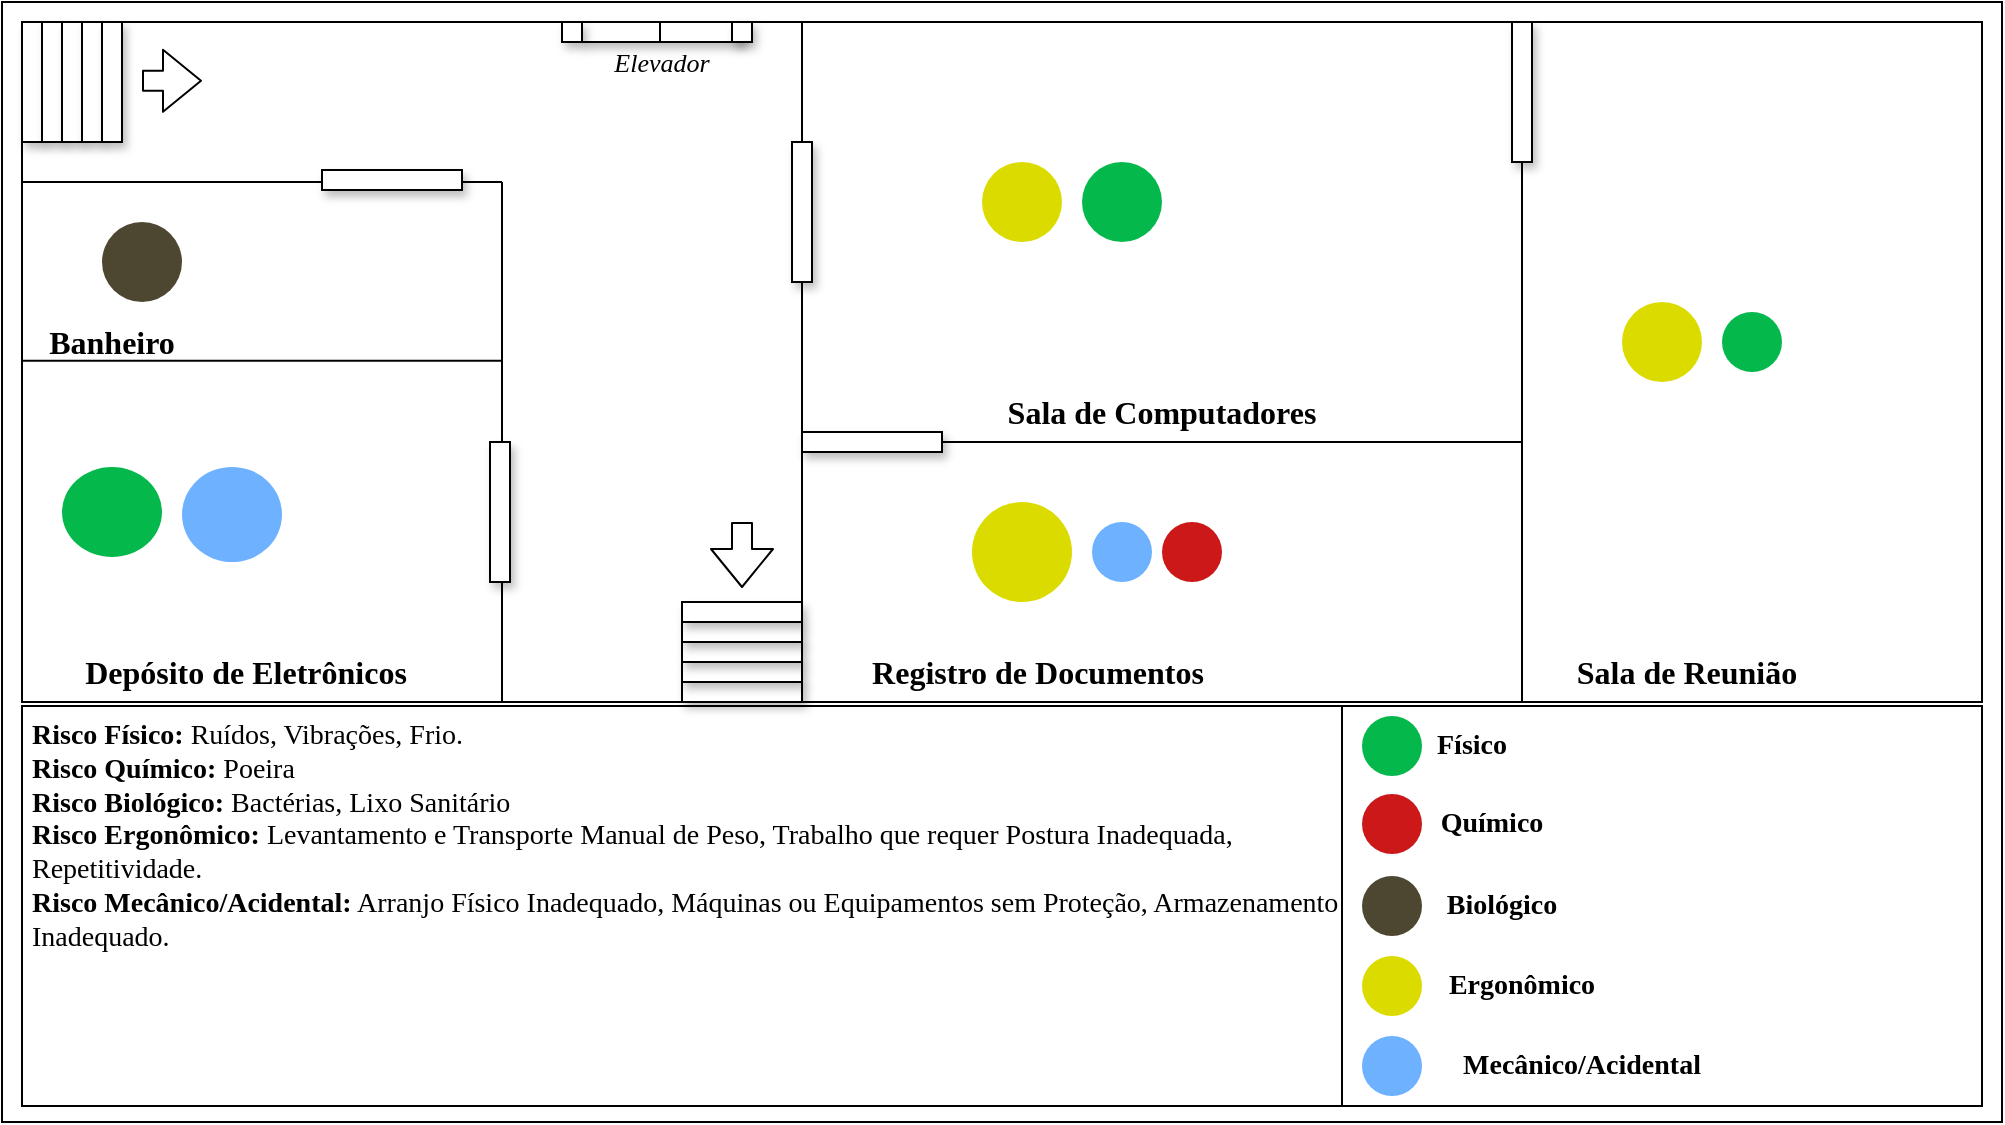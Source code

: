 <mxfile version="14.2.7" type="github">
  <diagram id="iTnLbPA0bUSlMBwM3kBu" name="Page-1">
    <mxGraphModel dx="1009" dy="614" grid="1" gridSize="10" guides="1" tooltips="1" connect="1" arrows="1" fold="1" page="1" pageScale="1" pageWidth="827" pageHeight="1169" math="0" shadow="0">
      <root>
        <mxCell id="0" />
        <mxCell id="1" parent="0" />
        <mxCell id="IF2Q6fgf_21Sja4Km_W9-1" value="" style="rounded=0;whiteSpace=wrap;html=1;" vertex="1" parent="1">
          <mxGeometry width="1000" height="560" as="geometry" />
        </mxCell>
        <mxCell id="IF2Q6fgf_21Sja4Km_W9-3" value="" style="rounded=0;whiteSpace=wrap;html=1;" vertex="1" parent="1">
          <mxGeometry x="670" y="352" width="320" height="200" as="geometry" />
        </mxCell>
        <mxCell id="IF2Q6fgf_21Sja4Km_W9-5" value="" style="rounded=0;whiteSpace=wrap;html=1;" vertex="1" parent="1">
          <mxGeometry x="10" y="352" width="660" height="200" as="geometry" />
        </mxCell>
        <mxCell id="IF2Q6fgf_21Sja4Km_W9-6" value="" style="rounded=0;whiteSpace=wrap;html=1;" vertex="1" parent="1">
          <mxGeometry x="10" y="10" width="980" height="340" as="geometry" />
        </mxCell>
        <mxCell id="IF2Q6fgf_21Sja4Km_W9-8" value="&lt;span style=&quot;color: rgba(0 , 0 , 0 , 0) ; font-family: monospace ; font-size: 0px&quot;&gt;%3CmxGraphModel%3E%3Croot%3E%3CmxCell%20id%3D%220%22%2F%3E%3CmxCell%20id%3D%221%22%20parent%3D%220%22%2F%3E%3CmxCell%20id%3D%222%22%20value%3D%22%22%20style%3D%22strokeWidth%3D2%3Bhtml%3D1%3Bshape%3Dmxgraph.flowchart.start_2%3BwhiteSpace%3Dwrap%3BfillColor%3D%23DBDB00%3BstrokeColor%3Dnone%3B%22%20vertex%3D%221%22%20parent%3D%221%22%3E%3CmxGeometry%20x%3D%22680%22%20y%3D%22477%22%20width%3D%2230%22%20height%3D%2230%22%20as%3D%22geometry%22%2F%3E%3C%2FmxCell%3E%3C%2Froot%3E%3C%2FmxGraphModel%3E&lt;/span&gt;&lt;span style=&quot;color: rgba(0 , 0 , 0 , 0) ; font-family: monospace ; font-size: 0px&quot;&gt;%3CmxGraphModel%3E%3Croot%3E%3CmxCell%20id%3D%220%22%2F%3E%3CmxCell%20id%3D%221%22%20parent%3D%220%22%2F%3E%3CmxCell%20id%3D%222%22%20value%3D%22%22%20style%3D%22strokeWidth%3D2%3Bhtml%3D1%3Bshape%3Dmxgraph.flowchart.start_2%3BwhiteSpace%3Dwrap%3BfillColor%3D%23DBDB00%3BstrokeColor%3Dnone%3B%22%20vertex%3D%221%22%20parent%3D%221%22%3E%3CmxGeometry%20x%3D%22680%22%20y%3D%22477%22%20width%3D%2230%22%20height%3D%2230%22%20as%3D%22geometry%22%2F%3E%3C%2FmxCell%3E%3C%2Froot%3E%3C%2FmxGraphModel%3E&lt;/span&gt;&lt;span style=&quot;color: rgba(0 , 0 , 0 , 0) ; font-family: monospace ; font-size: 0px&quot;&gt;%3CmxGraphModel%3E%3Croot%3E%3CmxCell%20id%3D%220%22%2F%3E%3CmxCell%20id%3D%221%22%20parent%3D%220%22%2F%3E%3CmxCell%20id%3D%222%22%20value%3D%22%22%20style%3D%22strokeWidth%3D2%3Bhtml%3D1%3Bshape%3Dmxgraph.flowchart.start_2%3BwhiteSpace%3Dwrap%3BfillColor%3D%23DBDB00%3BstrokeColor%3Dnone%3B%22%20vertex%3D%221%22%20parent%3D%221%22%3E%3CmxGeometry%20x%3D%22680%22%20y%3D%22477%22%20width%3D%2230%22%20height%3D%2230%22%20as%3D%22geometry%22%2F%3E%3C%2FmxCell%3E%3C%2Froot%3E%3C%2FmxGraphModel%3E&lt;/span&gt;" style="strokeWidth=2;html=1;shape=mxgraph.flowchart.start_2;whiteSpace=wrap;fillColor=#04B84C;strokeColor=none;" vertex="1" parent="1">
          <mxGeometry x="680" y="357" width="30" height="30" as="geometry" />
        </mxCell>
        <mxCell id="IF2Q6fgf_21Sja4Km_W9-9" value="" style="strokeWidth=2;html=1;shape=mxgraph.flowchart.start_2;whiteSpace=wrap;fillColor=#CC1818;strokeColor=none;" vertex="1" parent="1">
          <mxGeometry x="680" y="396" width="30" height="30" as="geometry" />
        </mxCell>
        <mxCell id="IF2Q6fgf_21Sja4Km_W9-10" value="" style="strokeWidth=2;html=1;shape=mxgraph.flowchart.start_2;whiteSpace=wrap;fillColor=#4D4630;strokeColor=none;" vertex="1" parent="1">
          <mxGeometry x="680" y="437" width="30" height="30" as="geometry" />
        </mxCell>
        <mxCell id="IF2Q6fgf_21Sja4Km_W9-11" value="" style="strokeWidth=2;html=1;shape=mxgraph.flowchart.start_2;whiteSpace=wrap;fillColor=#DBDB00;strokeColor=none;" vertex="1" parent="1">
          <mxGeometry x="680" y="477" width="30" height="30" as="geometry" />
        </mxCell>
        <mxCell id="IF2Q6fgf_21Sja4Km_W9-13" value="" style="endArrow=none;html=1;" edge="1" parent="1">
          <mxGeometry width="50" height="50" relative="1" as="geometry">
            <mxPoint x="760" y="79" as="sourcePoint" />
            <mxPoint x="760" y="349.996" as="targetPoint" />
          </mxGeometry>
        </mxCell>
        <mxCell id="IF2Q6fgf_21Sja4Km_W9-14" value="" style="endArrow=none;html=1;" edge="1" parent="1">
          <mxGeometry width="50" height="50" relative="1" as="geometry">
            <mxPoint x="400" y="140" as="sourcePoint" />
            <mxPoint x="400.0" y="349.996" as="targetPoint" />
          </mxGeometry>
        </mxCell>
        <mxCell id="IF2Q6fgf_21Sja4Km_W9-15" value="" style="endArrow=none;html=1;" edge="1" parent="1">
          <mxGeometry width="50" height="50" relative="1" as="geometry">
            <mxPoint x="470.0" y="220" as="sourcePoint" />
            <mxPoint x="760" y="220" as="targetPoint" />
          </mxGeometry>
        </mxCell>
        <mxCell id="IF2Q6fgf_21Sja4Km_W9-16" value="" style="rounded=0;whiteSpace=wrap;html=1;shadow=1;" vertex="1" parent="1">
          <mxGeometry x="10" y="10" width="10" height="60" as="geometry" />
        </mxCell>
        <mxCell id="IF2Q6fgf_21Sja4Km_W9-17" value="" style="rounded=0;whiteSpace=wrap;html=1;shadow=1;" vertex="1" parent="1">
          <mxGeometry x="20" y="10" width="10" height="60" as="geometry" />
        </mxCell>
        <mxCell id="IF2Q6fgf_21Sja4Km_W9-18" value="" style="rounded=0;whiteSpace=wrap;html=1;shadow=1;" vertex="1" parent="1">
          <mxGeometry x="30" y="10" width="10" height="60" as="geometry" />
        </mxCell>
        <mxCell id="IF2Q6fgf_21Sja4Km_W9-19" value="" style="rounded=0;whiteSpace=wrap;html=1;shadow=1;" vertex="1" parent="1">
          <mxGeometry x="40" y="10" width="10" height="60" as="geometry" />
        </mxCell>
        <mxCell id="IF2Q6fgf_21Sja4Km_W9-20" value="" style="rounded=0;whiteSpace=wrap;html=1;shadow=1;" vertex="1" parent="1">
          <mxGeometry x="50" y="10" width="10" height="60" as="geometry" />
        </mxCell>
        <mxCell id="IF2Q6fgf_21Sja4Km_W9-22" value="" style="endArrow=none;html=1;" edge="1" parent="1">
          <mxGeometry width="50" height="50" relative="1" as="geometry">
            <mxPoint x="10" y="179.41" as="sourcePoint" />
            <mxPoint x="250" y="179.41" as="targetPoint" />
          </mxGeometry>
        </mxCell>
        <mxCell id="IF2Q6fgf_21Sja4Km_W9-23" value="" style="endArrow=none;html=1;" edge="1" parent="1">
          <mxGeometry width="50" height="50" relative="1" as="geometry">
            <mxPoint x="250" y="220" as="sourcePoint" />
            <mxPoint x="250" y="90" as="targetPoint" />
          </mxGeometry>
        </mxCell>
        <mxCell id="IF2Q6fgf_21Sja4Km_W9-24" value="" style="endArrow=none;html=1;" edge="1" parent="1">
          <mxGeometry width="50" height="50" relative="1" as="geometry">
            <mxPoint x="250.0" y="350" as="sourcePoint" />
            <mxPoint x="250" y="290" as="targetPoint" />
          </mxGeometry>
        </mxCell>
        <mxCell id="IF2Q6fgf_21Sja4Km_W9-25" value="" style="rounded=0;whiteSpace=wrap;html=1;shadow=1;" vertex="1" parent="1">
          <mxGeometry x="400" y="215" width="70" height="10" as="geometry" />
        </mxCell>
        <mxCell id="IF2Q6fgf_21Sja4Km_W9-26" value="" style="rounded=0;whiteSpace=wrap;html=1;shadow=1;" vertex="1" parent="1">
          <mxGeometry x="244" y="220" width="10" height="70" as="geometry" />
        </mxCell>
        <mxCell id="IF2Q6fgf_21Sja4Km_W9-27" value="" style="rounded=0;whiteSpace=wrap;html=1;shadow=1;" vertex="1" parent="1">
          <mxGeometry x="755" y="10" width="10" height="70" as="geometry" />
        </mxCell>
        <mxCell id="IF2Q6fgf_21Sja4Km_W9-28" value="" style="rounded=0;whiteSpace=wrap;html=1;shadow=1;" vertex="1" parent="1">
          <mxGeometry x="395" y="70" width="10" height="70" as="geometry" />
        </mxCell>
        <mxCell id="IF2Q6fgf_21Sja4Km_W9-29" value="" style="endArrow=none;html=1;" edge="1" parent="1">
          <mxGeometry width="50" height="50" relative="1" as="geometry">
            <mxPoint x="400.0" y="10" as="sourcePoint" />
            <mxPoint x="400" y="70" as="targetPoint" />
          </mxGeometry>
        </mxCell>
        <mxCell id="IF2Q6fgf_21Sja4Km_W9-30" value="" style="rounded=0;whiteSpace=wrap;html=1;shadow=1;rotation=0;" vertex="1" parent="1">
          <mxGeometry x="340" y="340" width="60" height="10" as="geometry" />
        </mxCell>
        <mxCell id="IF2Q6fgf_21Sja4Km_W9-31" value="" style="rounded=0;whiteSpace=wrap;html=1;shadow=1;rotation=0;" vertex="1" parent="1">
          <mxGeometry x="340" y="330" width="60" height="10" as="geometry" />
        </mxCell>
        <mxCell id="IF2Q6fgf_21Sja4Km_W9-32" value="" style="rounded=0;whiteSpace=wrap;html=1;shadow=1;rotation=0;" vertex="1" parent="1">
          <mxGeometry x="340" y="320" width="60" height="10" as="geometry" />
        </mxCell>
        <mxCell id="IF2Q6fgf_21Sja4Km_W9-33" value="" style="rounded=0;whiteSpace=wrap;html=1;shadow=1;rotation=0;" vertex="1" parent="1">
          <mxGeometry x="340" y="310" width="60" height="10" as="geometry" />
        </mxCell>
        <mxCell id="IF2Q6fgf_21Sja4Km_W9-34" value="" style="rounded=0;whiteSpace=wrap;html=1;shadow=1;rotation=0;" vertex="1" parent="1">
          <mxGeometry x="340" y="300" width="60" height="10" as="geometry" />
        </mxCell>
        <mxCell id="IF2Q6fgf_21Sja4Km_W9-35" value="&lt;span style=&quot;color: rgba(0 , 0 , 0 , 0) ; font-family: monospace ; font-size: 0px&quot;&gt;%3CmxGraphModel%3E%3Croot%3E%3CmxCell%20id%3D%220%22%2F%3E%3CmxCell%20id%3D%221%22%20parent%3D%220%22%2F%3E%3CmxCell%20id%3D%222%22%20value%3D%22%22%20style%3D%22strokeWidth%3D2%3Bhtml%3D1%3Bshape%3Dmxgraph.flowchart.start_2%3BwhiteSpace%3Dwrap%3BfillColor%3D%2304B84C%3BstrokeColor%3Dnone%3B%22%20vertex%3D%221%22%20parent%3D%221%22%3E%3CmxGeometry%20x%3D%22680%22%20y%3D%22357%22%20width%3D%2230%22%20height%3D%2230%22%20as%3D%22geometry%22%2F%3E%3C%2FmxCell%3E%3C%2Froot%3E%3C%2FmxGraphModel%3E&lt;/span&gt;&lt;span style=&quot;color: rgba(0 , 0 , 0 , 0) ; font-family: monospace ; font-size: 0px&quot;&gt;%3CmxGraphModel%3E%3Croot%3E%3CmxCell%20id%3D%220%22%2F%3E%3CmxCell%20id%3D%221%22%20parent%3D%220%22%2F%3E%3CmxCell%20id%3D%222%22%20value%3D%22%22%20style%3D%22strokeWidth%3D2%3Bhtml%3D1%3Bshape%3Dmxgraph.flowchart.start_2%3BwhiteSpace%3Dwrap%3BfillColor%3D%2304B84C%3BstrokeColor%3Dnone%3B%22%20vertex%3D%221%22%20parent%3D%221%22%3E%3CmxGeometry%20x%3D%22680%22%20y%3D%22357%22%20width%3D%2230%22%20height%3D%2230%22%20as%3D%22geometry%22%2F%3E%3C%2FmxCell%3E%3C%2Froot%3E%3C%2FmxGraphModel%3E&lt;/span&gt;" style="strokeWidth=2;html=1;shape=mxgraph.flowchart.start_2;whiteSpace=wrap;fillColor=#6EB1FF;strokeColor=none;" vertex="1" parent="1">
          <mxGeometry x="680" y="517" width="30" height="30" as="geometry" />
        </mxCell>
        <mxCell id="IF2Q6fgf_21Sja4Km_W9-36" value="" style="endArrow=none;html=1;" edge="1" parent="1">
          <mxGeometry width="50" height="50" relative="1" as="geometry">
            <mxPoint x="230" y="90" as="sourcePoint" />
            <mxPoint x="250.0" y="90.0" as="targetPoint" />
          </mxGeometry>
        </mxCell>
        <mxCell id="IF2Q6fgf_21Sja4Km_W9-37" value="" style="endArrow=none;html=1;" edge="1" parent="1">
          <mxGeometry width="50" height="50" relative="1" as="geometry">
            <mxPoint x="10" y="90.0" as="sourcePoint" />
            <mxPoint x="160" y="90" as="targetPoint" />
          </mxGeometry>
        </mxCell>
        <mxCell id="IF2Q6fgf_21Sja4Km_W9-38" value="" style="rounded=0;whiteSpace=wrap;html=1;shadow=1;" vertex="1" parent="1">
          <mxGeometry x="160" y="84" width="70" height="10" as="geometry" />
        </mxCell>
        <mxCell id="IF2Q6fgf_21Sja4Km_W9-39" value="" style="strokeWidth=2;html=1;shape=mxgraph.flowchart.start_2;whiteSpace=wrap;fillColor=#4D4630;strokeColor=none;" vertex="1" parent="1">
          <mxGeometry x="50" y="110" width="40" height="40" as="geometry" />
        </mxCell>
        <mxCell id="IF2Q6fgf_21Sja4Km_W9-41" value="Físico" style="text;html=1;strokeColor=none;fillColor=none;align=center;verticalAlign=middle;whiteSpace=wrap;rounded=0;shadow=1;fontFamily=Verdana;fontStyle=1;fontSize=14;" vertex="1" parent="1">
          <mxGeometry x="715" y="362" width="40" height="20" as="geometry" />
        </mxCell>
        <mxCell id="IF2Q6fgf_21Sja4Km_W9-42" value="Químico" style="text;html=1;strokeColor=none;fillColor=none;align=center;verticalAlign=middle;whiteSpace=wrap;rounded=0;shadow=1;fontFamily=Verdana;fontStyle=1;fontSize=14;" vertex="1" parent="1">
          <mxGeometry x="725" y="401" width="40" height="20" as="geometry" />
        </mxCell>
        <mxCell id="IF2Q6fgf_21Sja4Km_W9-43" value="Biológico" style="text;html=1;strokeColor=none;fillColor=none;align=center;verticalAlign=middle;whiteSpace=wrap;rounded=0;shadow=1;fontFamily=Verdana;fontStyle=1;fontSize=14;" vertex="1" parent="1">
          <mxGeometry x="730" y="442" width="40" height="20" as="geometry" />
        </mxCell>
        <mxCell id="IF2Q6fgf_21Sja4Km_W9-44" value="Ergonômico" style="text;html=1;strokeColor=none;fillColor=none;align=center;verticalAlign=middle;whiteSpace=wrap;rounded=0;shadow=1;fontFamily=Verdana;fontStyle=1;fontSize=14;" vertex="1" parent="1">
          <mxGeometry x="740" y="482" width="40" height="20" as="geometry" />
        </mxCell>
        <mxCell id="IF2Q6fgf_21Sja4Km_W9-45" value="Mecânico/Acidental" style="text;html=1;strokeColor=none;fillColor=none;align=center;verticalAlign=middle;whiteSpace=wrap;rounded=0;shadow=1;fontFamily=Verdana;fontStyle=1;fontSize=14;" vertex="1" parent="1">
          <mxGeometry x="770" y="522" width="40" height="20" as="geometry" />
        </mxCell>
        <mxCell id="IF2Q6fgf_21Sja4Km_W9-46" value="Banheiro" style="text;html=1;strokeColor=none;fillColor=none;align=center;verticalAlign=middle;whiteSpace=wrap;rounded=0;shadow=1;fontFamily=Verdana;fontStyle=1;fontSize=16;" vertex="1" parent="1">
          <mxGeometry x="35" y="160" width="40" height="20" as="geometry" />
        </mxCell>
        <mxCell id="IF2Q6fgf_21Sja4Km_W9-47" value="Sala de Computadores" style="text;html=1;strokeColor=none;fillColor=none;align=center;verticalAlign=middle;whiteSpace=wrap;rounded=0;shadow=1;fontFamily=Verdana;fontStyle=1;fontSize=16;" vertex="1" parent="1">
          <mxGeometry x="470" y="195" width="220" height="20" as="geometry" />
        </mxCell>
        <mxCell id="IF2Q6fgf_21Sja4Km_W9-48" value="Depósito de Eletrônicos" style="text;html=1;strokeColor=none;fillColor=none;align=center;verticalAlign=middle;whiteSpace=wrap;rounded=0;shadow=1;fontFamily=Verdana;fontStyle=1;fontSize=16;" vertex="1" parent="1">
          <mxGeometry x="12.5" y="325" width="217.5" height="20" as="geometry" />
        </mxCell>
        <mxCell id="IF2Q6fgf_21Sja4Km_W9-49" value="Registro de Documentos" style="text;html=1;strokeColor=none;fillColor=none;align=center;verticalAlign=middle;whiteSpace=wrap;rounded=0;shadow=1;fontFamily=Verdana;fontStyle=1;fontSize=16;" vertex="1" parent="1">
          <mxGeometry x="405" y="325" width="226" height="20" as="geometry" />
        </mxCell>
        <mxCell id="IF2Q6fgf_21Sja4Km_W9-50" value="Sala de Reunião" style="text;html=1;strokeColor=none;fillColor=none;align=center;verticalAlign=middle;whiteSpace=wrap;rounded=0;shadow=1;fontFamily=Verdana;fontStyle=1;fontSize=16;" vertex="1" parent="1">
          <mxGeometry x="765" y="325" width="155" height="20" as="geometry" />
        </mxCell>
        <mxCell id="IF2Q6fgf_21Sja4Km_W9-52" value="" style="shape=flexArrow;endArrow=classic;html=1;fontFamily=Verdana;fontSize=16;" edge="1" parent="1">
          <mxGeometry width="50" height="50" relative="1" as="geometry">
            <mxPoint x="70" y="39.41" as="sourcePoint" />
            <mxPoint x="100" y="39.41" as="targetPoint" />
          </mxGeometry>
        </mxCell>
        <mxCell id="IF2Q6fgf_21Sja4Km_W9-53" value="" style="shape=flexArrow;endArrow=classic;html=1;fontFamily=Verdana;fontSize=16;entryX=0.5;entryY=1;entryDx=0;entryDy=0;" edge="1" parent="1">
          <mxGeometry width="50" height="50" relative="1" as="geometry">
            <mxPoint x="370" y="260" as="sourcePoint" />
            <mxPoint x="370.0" y="293" as="targetPoint" />
          </mxGeometry>
        </mxCell>
        <mxCell id="IF2Q6fgf_21Sja4Km_W9-55" value="" style="rounded=0;whiteSpace=wrap;html=1;shadow=1;" vertex="1" parent="1">
          <mxGeometry x="290" y="10" width="80" height="10" as="geometry" />
        </mxCell>
        <mxCell id="IF2Q6fgf_21Sja4Km_W9-56" value="" style="rounded=0;whiteSpace=wrap;html=1;shadow=1;" vertex="1" parent="1">
          <mxGeometry x="365" y="10" width="10" height="10" as="geometry" />
        </mxCell>
        <mxCell id="IF2Q6fgf_21Sja4Km_W9-57" value="" style="rounded=0;whiteSpace=wrap;html=1;shadow=1;" vertex="1" parent="1">
          <mxGeometry x="280" y="10" width="10" height="10" as="geometry" />
        </mxCell>
        <mxCell id="IF2Q6fgf_21Sja4Km_W9-58" value="" style="endArrow=none;html=1;fontFamily=Verdana;fontSize=16;" edge="1" parent="1">
          <mxGeometry width="50" height="50" relative="1" as="geometry">
            <mxPoint x="329" y="20" as="sourcePoint" />
            <mxPoint x="329" y="10" as="targetPoint" />
          </mxGeometry>
        </mxCell>
        <mxCell id="IF2Q6fgf_21Sja4Km_W9-59" value="Elevador" style="text;html=1;strokeColor=none;fillColor=none;align=center;verticalAlign=middle;whiteSpace=wrap;rounded=0;shadow=1;fontFamily=Verdana;fontSize=13;fontStyle=2" vertex="1" parent="1">
          <mxGeometry x="310" y="20" width="40" height="20" as="geometry" />
        </mxCell>
        <mxCell id="IF2Q6fgf_21Sja4Km_W9-60" value="" style="strokeWidth=2;html=1;shape=mxgraph.flowchart.start_2;whiteSpace=wrap;fillColor=#DBDB00;strokeColor=none;" vertex="1" parent="1">
          <mxGeometry x="490" y="80" width="40" height="40" as="geometry" />
        </mxCell>
        <mxCell id="IF2Q6fgf_21Sja4Km_W9-61" value="" style="strokeWidth=2;html=1;shape=mxgraph.flowchart.start_2;whiteSpace=wrap;fillColor=#04B84C;strokeColor=none;" vertex="1" parent="1">
          <mxGeometry x="540" y="80" width="40" height="40" as="geometry" />
        </mxCell>
        <mxCell id="IF2Q6fgf_21Sja4Km_W9-62" value="" style="strokeWidth=2;html=1;shape=mxgraph.flowchart.start_2;whiteSpace=wrap;fillColor=#DBDB00;strokeColor=none;" vertex="1" parent="1">
          <mxGeometry x="485" y="250" width="50" height="50" as="geometry" />
        </mxCell>
        <mxCell id="IF2Q6fgf_21Sja4Km_W9-64" value="" style="strokeWidth=2;html=1;shape=mxgraph.flowchart.start_2;whiteSpace=wrap;fillColor=#04B84C;strokeColor=none;" vertex="1" parent="1">
          <mxGeometry x="30" y="232.5" width="50" height="45" as="geometry" />
        </mxCell>
        <mxCell id="IF2Q6fgf_21Sja4Km_W9-65" value="&lt;span style=&quot;color: rgba(0 , 0 , 0 , 0) ; font-family: monospace ; font-size: 0px&quot;&gt;%3CmxGraphModel%3E%3Croot%3E%3CmxCell%20id%3D%220%22%2F%3E%3CmxCell%20id%3D%221%22%20parent%3D%220%22%2F%3E%3CmxCell%20id%3D%222%22%20value%3D%22%22%20style%3D%22strokeWidth%3D2%3Bhtml%3D1%3Bshape%3Dmxgraph.flowchart.start_2%3BwhiteSpace%3Dwrap%3BfillColor%3D%2304B84C%3BstrokeColor%3Dnone%3B%22%20vertex%3D%221%22%20parent%3D%221%22%3E%3CmxGeometry%20x%3D%22680%22%20y%3D%22357%22%20width%3D%2230%22%20height%3D%2230%22%20as%3D%22geometry%22%2F%3E%3C%2FmxCell%3E%3C%2Froot%3E%3C%2FmxGraphModel%3E&lt;/span&gt;&lt;span style=&quot;color: rgba(0 , 0 , 0 , 0) ; font-family: monospace ; font-size: 0px&quot;&gt;%3CmxGraphModel%3E%3Croot%3E%3CmxCell%20id%3D%220%22%2F%3E%3CmxCell%20id%3D%221%22%20parent%3D%220%22%2F%3E%3CmxCell%20id%3D%222%22%20value%3D%22%22%20style%3D%22strokeWidth%3D2%3Bhtml%3D1%3Bshape%3Dmxgraph.flowchart.start_2%3BwhiteSpace%3Dwrap%3BfillColor%3D%2304B84C%3BstrokeColor%3Dnone%3B%22%20vertex%3D%221%22%20parent%3D%221%22%3E%3CmxGeometry%20x%3D%22680%22%20y%3D%22357%22%20width%3D%2230%22%20height%3D%2230%22%20as%3D%22geometry%22%2F%3E%3C%2FmxCell%3E%3C%2Froot%3E%3C%2FmxGraphModel%3E&lt;/span&gt;" style="strokeWidth=2;html=1;shape=mxgraph.flowchart.start_2;whiteSpace=wrap;fillColor=#6EB1FF;strokeColor=none;" vertex="1" parent="1">
          <mxGeometry x="90" y="232.5" width="50" height="47.5" as="geometry" />
        </mxCell>
        <mxCell id="IF2Q6fgf_21Sja4Km_W9-66" value="" style="strokeWidth=2;html=1;shape=mxgraph.flowchart.start_2;whiteSpace=wrap;fillColor=#DBDB00;strokeColor=none;" vertex="1" parent="1">
          <mxGeometry x="810" y="150" width="40" height="40" as="geometry" />
        </mxCell>
        <mxCell id="IF2Q6fgf_21Sja4Km_W9-67" value="&lt;span style=&quot;color: rgba(0 , 0 , 0 , 0) ; font-family: monospace ; font-size: 0px&quot;&gt;%3CmxGraphModel%3E%3Croot%3E%3CmxCell%20id%3D%220%22%2F%3E%3CmxCell%20id%3D%221%22%20parent%3D%220%22%2F%3E%3CmxCell%20id%3D%222%22%20value%3D%22%22%20style%3D%22strokeWidth%3D2%3Bhtml%3D1%3Bshape%3Dmxgraph.flowchart.start_2%3BwhiteSpace%3Dwrap%3BfillColor%3D%23DBDB00%3BstrokeColor%3Dnone%3B%22%20vertex%3D%221%22%20parent%3D%221%22%3E%3CmxGeometry%20x%3D%22680%22%20y%3D%22477%22%20width%3D%2230%22%20height%3D%2230%22%20as%3D%22geometry%22%2F%3E%3C%2FmxCell%3E%3C%2Froot%3E%3C%2FmxGraphModel%3E&lt;/span&gt;&lt;span style=&quot;color: rgba(0 , 0 , 0 , 0) ; font-family: monospace ; font-size: 0px&quot;&gt;%3CmxGraphModel%3E%3Croot%3E%3CmxCell%20id%3D%220%22%2F%3E%3CmxCell%20id%3D%221%22%20parent%3D%220%22%2F%3E%3CmxCell%20id%3D%222%22%20value%3D%22%22%20style%3D%22strokeWidth%3D2%3Bhtml%3D1%3Bshape%3Dmxgraph.flowchart.start_2%3BwhiteSpace%3Dwrap%3BfillColor%3D%23DBDB00%3BstrokeColor%3Dnone%3B%22%20vertex%3D%221%22%20parent%3D%221%22%3E%3CmxGeometry%20x%3D%22680%22%20y%3D%22477%22%20width%3D%2230%22%20height%3D%2230%22%20as%3D%22geometry%22%2F%3E%3C%2FmxCell%3E%3C%2Froot%3E%3C%2FmxGraphModel%3E&lt;/span&gt;&lt;span style=&quot;color: rgba(0 , 0 , 0 , 0) ; font-family: monospace ; font-size: 0px&quot;&gt;%3CmxGraphModel%3E%3Croot%3E%3CmxCell%20id%3D%220%22%2F%3E%3CmxCell%20id%3D%221%22%20parent%3D%220%22%2F%3E%3CmxCell%20id%3D%222%22%20value%3D%22%22%20style%3D%22strokeWidth%3D2%3Bhtml%3D1%3Bshape%3Dmxgraph.flowchart.start_2%3BwhiteSpace%3Dwrap%3BfillColor%3D%23DBDB00%3BstrokeColor%3Dnone%3B%22%20vertex%3D%221%22%20parent%3D%221%22%3E%3CmxGeometry%20x%3D%22680%22%20y%3D%22477%22%20width%3D%2230%22%20height%3D%2230%22%20as%3D%22geometry%22%2F%3E%3C%2FmxCell%3E%3C%2Froot%3E%3C%2FmxGraphModel%3E&lt;/span&gt;" style="strokeWidth=2;html=1;shape=mxgraph.flowchart.start_2;whiteSpace=wrap;fillColor=#04B84C;strokeColor=none;" vertex="1" parent="1">
          <mxGeometry x="860" y="155" width="30" height="30" as="geometry" />
        </mxCell>
        <mxCell id="IF2Q6fgf_21Sja4Km_W9-68" value="&lt;span style=&quot;color: rgba(0 , 0 , 0 , 0) ; font-family: monospace ; font-size: 0px&quot;&gt;%3CmxGraphModel%3E%3Croot%3E%3CmxCell%20id%3D%220%22%2F%3E%3CmxCell%20id%3D%221%22%20parent%3D%220%22%2F%3E%3CmxCell%20id%3D%222%22%20value%3D%22%22%20style%3D%22strokeWidth%3D2%3Bhtml%3D1%3Bshape%3Dmxgraph.flowchart.start_2%3BwhiteSpace%3Dwrap%3BfillColor%3D%2304B84C%3BstrokeColor%3Dnone%3B%22%20vertex%3D%221%22%20parent%3D%221%22%3E%3CmxGeometry%20x%3D%22680%22%20y%3D%22357%22%20width%3D%2230%22%20height%3D%2230%22%20as%3D%22geometry%22%2F%3E%3C%2FmxCell%3E%3C%2Froot%3E%3C%2FmxGraphModel%3E&lt;/span&gt;&lt;span style=&quot;color: rgba(0 , 0 , 0 , 0) ; font-family: monospace ; font-size: 0px&quot;&gt;%3CmxGraphModel%3E%3Croot%3E%3CmxCell%20id%3D%220%22%2F%3E%3CmxCell%20id%3D%221%22%20parent%3D%220%22%2F%3E%3CmxCell%20id%3D%222%22%20value%3D%22%22%20style%3D%22strokeWidth%3D2%3Bhtml%3D1%3Bshape%3Dmxgraph.flowchart.start_2%3BwhiteSpace%3Dwrap%3BfillColor%3D%2304B84C%3BstrokeColor%3Dnone%3B%22%20vertex%3D%221%22%20parent%3D%221%22%3E%3CmxGeometry%20x%3D%22680%22%20y%3D%22357%22%20width%3D%2230%22%20height%3D%2230%22%20as%3D%22geometry%22%2F%3E%3C%2FmxCell%3E%3C%2Froot%3E%3C%2FmxGraphModel%3E&lt;/span&gt;" style="strokeWidth=2;html=1;shape=mxgraph.flowchart.start_2;whiteSpace=wrap;fillColor=#6EB1FF;strokeColor=none;" vertex="1" parent="1">
          <mxGeometry x="545" y="260" width="30" height="30" as="geometry" />
        </mxCell>
        <mxCell id="IF2Q6fgf_21Sja4Km_W9-69" value="&lt;font style=&quot;font-size: 14px&quot;&gt;&lt;b&gt;Risco Físico:&lt;/b&gt; Ruídos, Vibrações, Frio.&lt;br&gt;&lt;b&gt;Risco Químico: &lt;/b&gt;Poeira&lt;br&gt;&lt;b&gt;Risco Biológico:&lt;/b&gt; Bactérias, Lixo Sanitário&lt;br&gt;&lt;b&gt;Risco Ergonômico:&lt;/b&gt; Levantamento e Transporte Manual de Peso, Trabalho que requer Postura Inadequada, Repetitividade.&lt;br&gt;&lt;b&gt;Risco Mecânico/Acidental:&lt;/b&gt; Arranjo Físico Inadequado, Máquinas ou Equipamentos sem Proteção, Armazenamento Inadequado.&lt;/font&gt;" style="text;html=1;strokeColor=none;fillColor=none;align=left;verticalAlign=top;whiteSpace=wrap;rounded=0;shadow=1;fontFamily=Verdana;fontSize=13;" vertex="1" parent="1">
          <mxGeometry x="12.5" y="352" width="657.5" height="198" as="geometry" />
        </mxCell>
        <mxCell id="IF2Q6fgf_21Sja4Km_W9-70" value="" style="strokeWidth=2;html=1;shape=mxgraph.flowchart.start_2;whiteSpace=wrap;fillColor=#CC1818;strokeColor=none;" vertex="1" parent="1">
          <mxGeometry x="580" y="260" width="30" height="30" as="geometry" />
        </mxCell>
      </root>
    </mxGraphModel>
  </diagram>
</mxfile>
